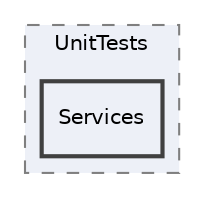 digraph "Tests/Editor/UAS-UnitTests-Editor/UnitTests/Services"
{
 // LATEX_PDF_SIZE
  edge [fontname="Helvetica",fontsize="10",labelfontname="Helvetica",labelfontsize="10"];
  node [fontname="Helvetica",fontsize="10",shape=record];
  compound=true
  subgraph clusterdir_329039ea91725a406148b4cddeb407f9 {
    graph [ bgcolor="#edf0f7", pencolor="grey50", style="filled,dashed,", label="UnitTests", fontname="Helvetica", fontsize="10", URL="dir_329039ea91725a406148b4cddeb407f9.html"]
  dir_c92e298e9e85b01847d6cb177826897e [shape=box, label="Services", style="filled,bold,", fillcolor="#edf0f7", color="grey25", URL="dir_c92e298e9e85b01847d6cb177826897e.html"];
  }
}
